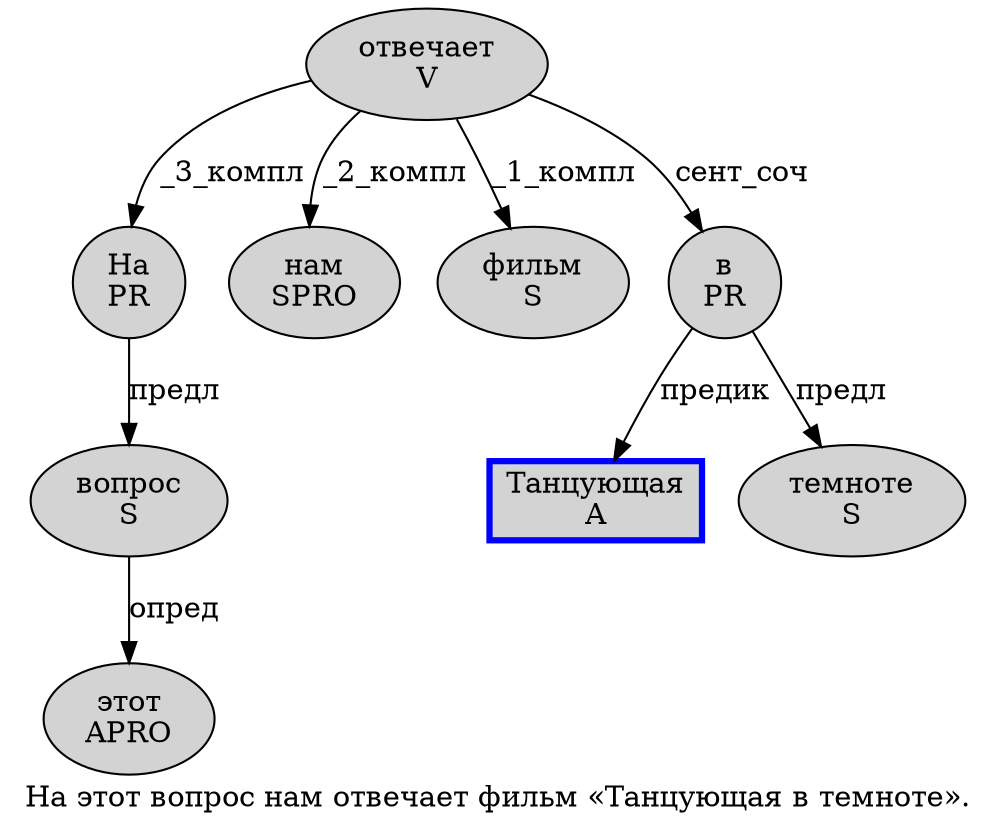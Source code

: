 digraph SENTENCE_984 {
	graph [label="На этот вопрос нам отвечает фильм «Танцующая в темноте»."]
	node [style=filled]
		0 [label="На
PR" color="" fillcolor=lightgray penwidth=1 shape=ellipse]
		1 [label="этот
APRO" color="" fillcolor=lightgray penwidth=1 shape=ellipse]
		2 [label="вопрос
S" color="" fillcolor=lightgray penwidth=1 shape=ellipse]
		3 [label="нам
SPRO" color="" fillcolor=lightgray penwidth=1 shape=ellipse]
		4 [label="отвечает
V" color="" fillcolor=lightgray penwidth=1 shape=ellipse]
		5 [label="фильм
S" color="" fillcolor=lightgray penwidth=1 shape=ellipse]
		7 [label="Танцующая
A" color=blue fillcolor=lightgray penwidth=3 shape=box]
		8 [label="в
PR" color="" fillcolor=lightgray penwidth=1 shape=ellipse]
		9 [label="темноте
S" color="" fillcolor=lightgray penwidth=1 shape=ellipse]
			2 -> 1 [label="опред"]
			0 -> 2 [label="предл"]
			8 -> 7 [label="предик"]
			8 -> 9 [label="предл"]
			4 -> 0 [label="_3_компл"]
			4 -> 3 [label="_2_компл"]
			4 -> 5 [label="_1_компл"]
			4 -> 8 [label="сент_соч"]
}